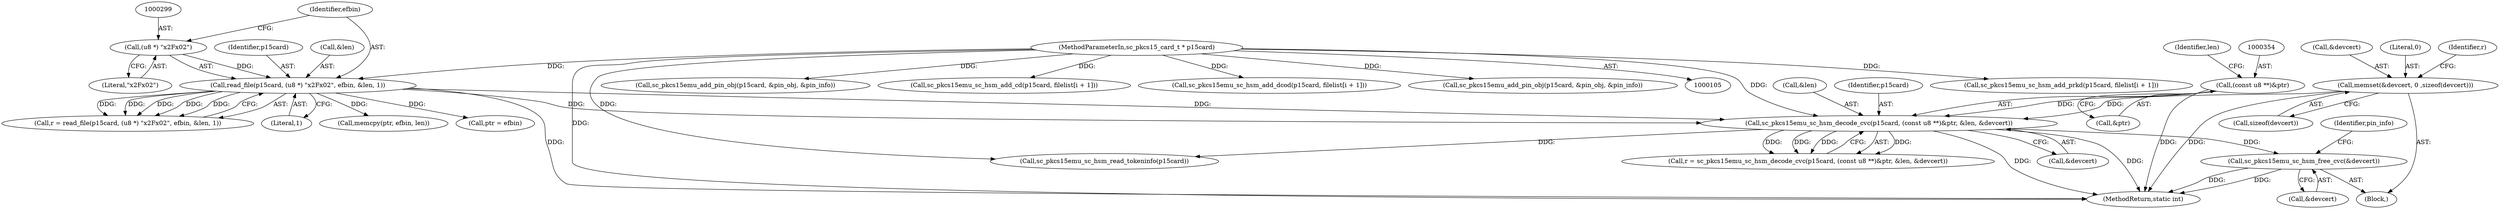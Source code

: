 digraph "0_OpenSC_360e95d45ac4123255a4c796db96337f332160ad#diff-d643a0fa169471dbf2912f4866dc49c5_6@API" {
"1000603" [label="(Call,sc_pkcs15emu_sc_hsm_free_cvc(&devcert))"];
"1000351" [label="(Call,sc_pkcs15emu_sc_hsm_decode_cvc(p15card, (const u8 **)&ptr, &len, &devcert))"];
"1000296" [label="(Call,read_file(p15card, (u8 *) \"\x2F\x02\", efbin, &len, 1))"];
"1000106" [label="(MethodParameterIn,sc_pkcs15_card_t * p15card)"];
"1000298" [label="(Call,(u8 *) \"\x2F\x02\")"];
"1000353" [label="(Call,(const u8 **)&ptr)"];
"1000343" [label="(Call,memset(&devcert, 0 ,sizeof(devcert)))"];
"1000294" [label="(Call,r = read_file(p15card, (u8 *) \"\x2F\x02\", efbin, &len, 1))"];
"1001046" [label="(Call,sc_pkcs15emu_sc_hsm_add_prkd(p15card, filelist[i + 1]))"];
"1001092" [label="(MethodReturn,static int)"];
"1000359" [label="(Call,&devcert)"];
"1000608" [label="(Identifier,pin_info)"];
"1000367" [label="(Call,sc_pkcs15emu_sc_hsm_read_tokeninfo(p15card))"];
"1000343" [label="(Call,memset(&devcert, 0 ,sizeof(devcert)))"];
"1000296" [label="(Call,read_file(p15card, (u8 *) \"\x2F\x02\", efbin, &len, 1))"];
"1000757" [label="(Call,sc_pkcs15emu_add_pin_obj(p15card, &pin_obj, &pin_info))"];
"1001068" [label="(Call,sc_pkcs15emu_sc_hsm_add_cd(p15card, filelist[i + 1]))"];
"1000357" [label="(Call,&len)"];
"1000604" [label="(Call,&devcert)"];
"1000344" [label="(Call,&devcert)"];
"1001057" [label="(Call,sc_pkcs15emu_sc_hsm_add_dcod(p15card, filelist[i + 1]))"];
"1000302" [label="(Call,&len)"];
"1000107" [label="(Block,)"];
"1000301" [label="(Identifier,efbin)"];
"1000351" [label="(Call,sc_pkcs15emu_sc_hsm_decode_cvc(p15card, (const u8 **)&ptr, &len, &devcert))"];
"1000106" [label="(MethodParameterIn,sc_pkcs15_card_t * p15card)"];
"1000358" [label="(Identifier,len)"];
"1000352" [label="(Identifier,p15card)"];
"1000326" [label="(Call,memcpy(ptr, efbin, len))"];
"1000346" [label="(Literal,0)"];
"1000298" [label="(Call,(u8 *) \"\x2F\x02\")"];
"1000349" [label="(Call,r = sc_pkcs15emu_sc_hsm_decode_cvc(p15card, (const u8 **)&ptr, &len, &devcert))"];
"1000297" [label="(Identifier,p15card)"];
"1000300" [label="(Literal,\"\x2F\x02\")"];
"1000350" [label="(Identifier,r)"];
"1000340" [label="(Call,ptr = efbin)"];
"1000304" [label="(Literal,1)"];
"1000355" [label="(Call,&ptr)"];
"1000353" [label="(Call,(const u8 **)&ptr)"];
"1000907" [label="(Call,sc_pkcs15emu_add_pin_obj(p15card, &pin_obj, &pin_info))"];
"1000347" [label="(Call,sizeof(devcert))"];
"1000603" [label="(Call,sc_pkcs15emu_sc_hsm_free_cvc(&devcert))"];
"1000603" -> "1000107"  [label="AST: "];
"1000603" -> "1000604"  [label="CFG: "];
"1000604" -> "1000603"  [label="AST: "];
"1000608" -> "1000603"  [label="CFG: "];
"1000603" -> "1001092"  [label="DDG: "];
"1000603" -> "1001092"  [label="DDG: "];
"1000351" -> "1000603"  [label="DDG: "];
"1000351" -> "1000349"  [label="AST: "];
"1000351" -> "1000359"  [label="CFG: "];
"1000352" -> "1000351"  [label="AST: "];
"1000353" -> "1000351"  [label="AST: "];
"1000357" -> "1000351"  [label="AST: "];
"1000359" -> "1000351"  [label="AST: "];
"1000349" -> "1000351"  [label="CFG: "];
"1000351" -> "1001092"  [label="DDG: "];
"1000351" -> "1001092"  [label="DDG: "];
"1000351" -> "1000349"  [label="DDG: "];
"1000351" -> "1000349"  [label="DDG: "];
"1000351" -> "1000349"  [label="DDG: "];
"1000351" -> "1000349"  [label="DDG: "];
"1000296" -> "1000351"  [label="DDG: "];
"1000296" -> "1000351"  [label="DDG: "];
"1000106" -> "1000351"  [label="DDG: "];
"1000353" -> "1000351"  [label="DDG: "];
"1000343" -> "1000351"  [label="DDG: "];
"1000351" -> "1000367"  [label="DDG: "];
"1000296" -> "1000294"  [label="AST: "];
"1000296" -> "1000304"  [label="CFG: "];
"1000297" -> "1000296"  [label="AST: "];
"1000298" -> "1000296"  [label="AST: "];
"1000301" -> "1000296"  [label="AST: "];
"1000302" -> "1000296"  [label="AST: "];
"1000304" -> "1000296"  [label="AST: "];
"1000294" -> "1000296"  [label="CFG: "];
"1000296" -> "1001092"  [label="DDG: "];
"1000296" -> "1000294"  [label="DDG: "];
"1000296" -> "1000294"  [label="DDG: "];
"1000296" -> "1000294"  [label="DDG: "];
"1000296" -> "1000294"  [label="DDG: "];
"1000296" -> "1000294"  [label="DDG: "];
"1000106" -> "1000296"  [label="DDG: "];
"1000298" -> "1000296"  [label="DDG: "];
"1000296" -> "1000326"  [label="DDG: "];
"1000296" -> "1000340"  [label="DDG: "];
"1000106" -> "1000105"  [label="AST: "];
"1000106" -> "1001092"  [label="DDG: "];
"1000106" -> "1000367"  [label="DDG: "];
"1000106" -> "1000757"  [label="DDG: "];
"1000106" -> "1000907"  [label="DDG: "];
"1000106" -> "1001046"  [label="DDG: "];
"1000106" -> "1001057"  [label="DDG: "];
"1000106" -> "1001068"  [label="DDG: "];
"1000298" -> "1000300"  [label="CFG: "];
"1000299" -> "1000298"  [label="AST: "];
"1000300" -> "1000298"  [label="AST: "];
"1000301" -> "1000298"  [label="CFG: "];
"1000353" -> "1000355"  [label="CFG: "];
"1000354" -> "1000353"  [label="AST: "];
"1000355" -> "1000353"  [label="AST: "];
"1000358" -> "1000353"  [label="CFG: "];
"1000353" -> "1001092"  [label="DDG: "];
"1000343" -> "1000107"  [label="AST: "];
"1000343" -> "1000347"  [label="CFG: "];
"1000344" -> "1000343"  [label="AST: "];
"1000346" -> "1000343"  [label="AST: "];
"1000347" -> "1000343"  [label="AST: "];
"1000350" -> "1000343"  [label="CFG: "];
"1000343" -> "1001092"  [label="DDG: "];
}
